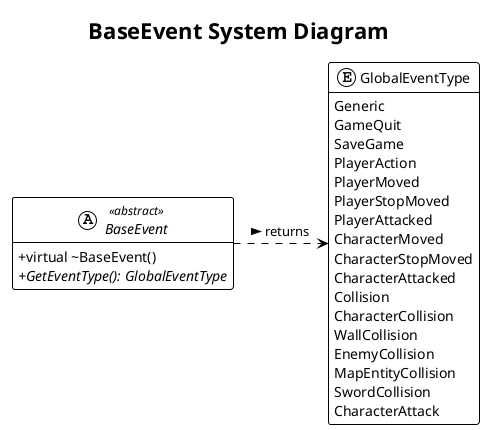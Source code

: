@startuml
!theme plain
title BaseEvent System Diagram

' Settings for better readability
skinparam classAttributeIconSize 0
hide empty members

' --- The Enumeration for Event Types ---
enum GlobalEventType {
    Generic
    GameQuit
    SaveGame
    PlayerAction
    PlayerMoved
    PlayerStopMoved
    PlayerAttacked
    CharacterMoved
    CharacterStopMoved
    CharacterAttacked
    Collision
    CharacterCollision
    WallCollision
    EnemyCollision
    MapEntityCollision
    SwordCollision
    CharacterAttack
}

' --- The Abstract Base Class for all Events ---
abstract class BaseEvent <<abstract>> {
    + virtual ~BaseEvent()
    + {abstract} GetEventType(): GlobalEventType
}

' --- RELATIONSHIPS ---

' ==> Dependency (Uses-A relationship)
' The BaseEvent interface is defined in terms of GlobalEventType.
BaseEvent .r.> GlobalEventType : returns >

@enduml